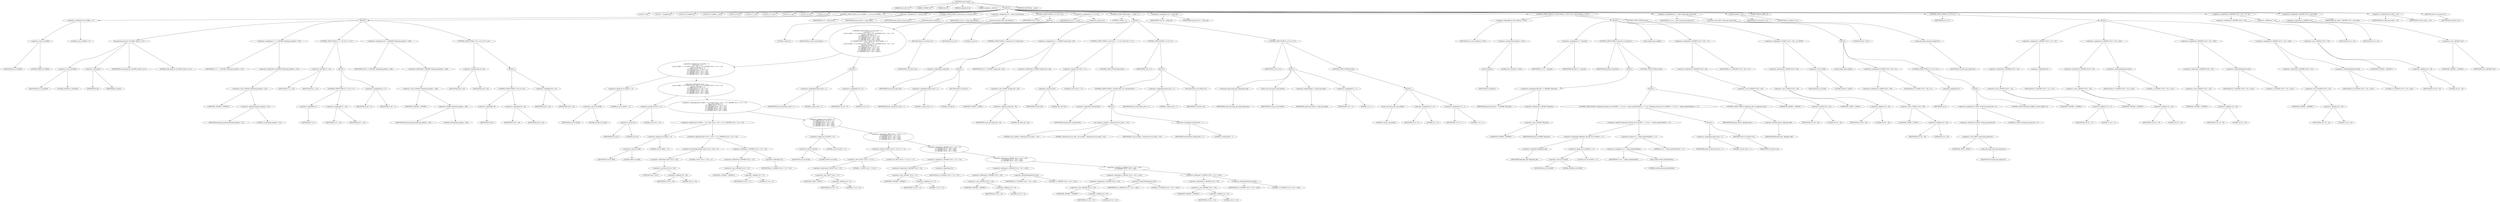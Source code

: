 digraph cache_insert {  
"1000111" [label = "(METHOD,cache_insert)" ]
"1000112" [label = "(PARAM,const char *a1)" ]
"1000113" [label = "(PARAM,_DWORD *a2)" ]
"1000114" [label = "(PARAM,int a3)" ]
"1000115" [label = "(PARAM,unsigned int a4)" ]
"1000116" [label = "(PARAM,unsigned __int16 a5)" ]
"1000117" [label = "(BLOCK,,)" ]
"1000118" [label = "(LOCAL,v5: int)" ]
"1000119" [label = "(LOCAL,v7: unsigned int)" ]
"1000120" [label = "(LOCAL,v8: unsigned int)" ]
"1000121" [label = "(LOCAL,v9: unsigned __int16)" ]
"1000122" [label = "(LOCAL,v10: int)" ]
"1000123" [label = "(LOCAL,v11: int)" ]
"1000124" [label = "(LOCAL,v12: char *)" ]
"1000125" [label = "(LOCAL,v13: char)" ]
"1000126" [label = "(LOCAL,v14: int)" ]
"1000127" [label = "(LOCAL,v15: int)" ]
"1000128" [label = "(CONTROL_STRUCTURE,if ( (a5 & 0x980) != 0 ),if ( (a5 & 0x980) != 0 ))" ]
"1000129" [label = "(<operator>.notEquals,(a5 & 0x980) != 0)" ]
"1000130" [label = "(<operator>.and,a5 & 0x980)" ]
"1000131" [label = "(IDENTIFIER,a5,a5 & 0x980)" ]
"1000132" [label = "(LITERAL,0x980,a5 & 0x980)" ]
"1000133" [label = "(LITERAL,0,(a5 & 0x980) != 0)" ]
"1000134" [label = "(BLOCK,,)" ]
"1000135" [label = "(log_query,log_query(a5 | 0x10000, (int)a1, a2, 0))" ]
"1000136" [label = "(<operator>.or,a5 | 0x10000)" ]
"1000137" [label = "(IDENTIFIER,a5,a5 | 0x10000)" ]
"1000138" [label = "(LITERAL,0x10000,a5 | 0x10000)" ]
"1000139" [label = "(<operator>.cast,(int)a1)" ]
"1000140" [label = "(UNKNOWN,int,int)" ]
"1000141" [label = "(IDENTIFIER,a1,(int)a1)" ]
"1000142" [label = "(IDENTIFIER,a2,log_query(a5 | 0x10000, (int)a1, a2, 0))" ]
"1000143" [label = "(LITERAL,0,log_query(a5 | 0x10000, (int)a1, a2, 0))" ]
"1000144" [label = "(<operator>.assignment,v7 = *(_DWORD *)(dnsmasq_daemon + 252))" ]
"1000145" [label = "(IDENTIFIER,v7,v7 = *(_DWORD *)(dnsmasq_daemon + 252))" ]
"1000146" [label = "(<operator>.indirection,*(_DWORD *)(dnsmasq_daemon + 252))" ]
"1000147" [label = "(<operator>.cast,(_DWORD *)(dnsmasq_daemon + 252))" ]
"1000148" [label = "(UNKNOWN,_DWORD *,_DWORD *)" ]
"1000149" [label = "(<operator>.addition,dnsmasq_daemon + 252)" ]
"1000150" [label = "(IDENTIFIER,dnsmasq_daemon,dnsmasq_daemon + 252)" ]
"1000151" [label = "(LITERAL,252,dnsmasq_daemon + 252)" ]
"1000152" [label = "(CONTROL_STRUCTURE,if ( v7 < a4 ),if ( v7 < a4 ))" ]
"1000153" [label = "(<operator>.lessThan,v7 < a4)" ]
"1000154" [label = "(IDENTIFIER,v7,v7 < a4)" ]
"1000155" [label = "(IDENTIFIER,a4,v7 < a4)" ]
"1000156" [label = "(BLOCK,,)" ]
"1000157" [label = "(CONTROL_STRUCTURE,if ( !v7 ),if ( !v7 ))" ]
"1000158" [label = "(<operator>.logicalNot,!v7)" ]
"1000159" [label = "(IDENTIFIER,v7,!v7)" ]
"1000160" [label = "(<operator>.assignment,v7 = a4)" ]
"1000161" [label = "(IDENTIFIER,v7,v7 = a4)" ]
"1000162" [label = "(IDENTIFIER,a4,v7 = a4)" ]
"1000163" [label = "(<operator>.assignment,a4 = v7)" ]
"1000164" [label = "(IDENTIFIER,a4,a4 = v7)" ]
"1000165" [label = "(IDENTIFIER,v7,a4 = v7)" ]
"1000166" [label = "(<operator>.assignment,v8 = *(_DWORD *)(dnsmasq_daemon + 248))" ]
"1000167" [label = "(IDENTIFIER,v8,v8 = *(_DWORD *)(dnsmasq_daemon + 248))" ]
"1000168" [label = "(<operator>.indirection,*(_DWORD *)(dnsmasq_daemon + 248))" ]
"1000169" [label = "(<operator>.cast,(_DWORD *)(dnsmasq_daemon + 248))" ]
"1000170" [label = "(UNKNOWN,_DWORD *,_DWORD *)" ]
"1000171" [label = "(<operator>.addition,dnsmasq_daemon + 248)" ]
"1000172" [label = "(IDENTIFIER,dnsmasq_daemon,dnsmasq_daemon + 248)" ]
"1000173" [label = "(LITERAL,248,dnsmasq_daemon + 248)" ]
"1000174" [label = "(CONTROL_STRUCTURE,if ( v8 > a4 ),if ( v8 > a4 ))" ]
"1000175" [label = "(<operator>.greaterThan,v8 > a4)" ]
"1000176" [label = "(IDENTIFIER,v8,v8 > a4)" ]
"1000177" [label = "(IDENTIFIER,a4,v8 > a4)" ]
"1000178" [label = "(BLOCK,,)" ]
"1000179" [label = "(CONTROL_STRUCTURE,if ( !v8 ),if ( !v8 ))" ]
"1000180" [label = "(<operator>.logicalNot,!v8)" ]
"1000181" [label = "(IDENTIFIER,v8,!v8)" ]
"1000182" [label = "(<operator>.assignment,v8 = a4)" ]
"1000183" [label = "(IDENTIFIER,v8,v8 = a4)" ]
"1000184" [label = "(IDENTIFIER,a4,v8 = a4)" ]
"1000185" [label = "(<operator>.assignment,a4 = v8)" ]
"1000186" [label = "(IDENTIFIER,a4,a4 = v8)" ]
"1000187" [label = "(IDENTIFIER,v8,a4 = v8)" ]
"1000188" [label = "(<operator>.assignment,v5 = insert_error)" ]
"1000189" [label = "(IDENTIFIER,v5,v5 = insert_error)" ]
"1000190" [label = "(IDENTIFIER,insert_error,v5 = insert_error)" ]
"1000191" [label = "(CONTROL_STRUCTURE,if ( insert_error ),if ( insert_error ))" ]
"1000192" [label = "(IDENTIFIER,insert_error,if ( insert_error ))" ]
"1000193" [label = "(RETURN,return 0;,return 0;)" ]
"1000194" [label = "(LITERAL,0,return 0;)" ]
"1000195" [label = "(<operator>.assignment,v14 = cache_scan_free(a5))" ]
"1000196" [label = "(IDENTIFIER,v14,v14 = cache_scan_free(a5))" ]
"1000197" [label = "(cache_scan_free,cache_scan_free(a5))" ]
"1000198" [label = "(IDENTIFIER,a5,cache_scan_free(a5))" ]
"1000199" [label = "(CONTROL_STRUCTURE,if ( v14 ),if ( v14 ))" ]
"1000200" [label = "(IDENTIFIER,v14,if ( v14 ))" ]
"1000201" [label = "(BLOCK,,)" ]
"1000202" [label = "(CONTROL_STRUCTURE,if ( (a5 & 0x180) == 0\n      || (a5 & 8) == 0\n      || ((a5 & 0x80) == 0 || *(char *)(v14 + 36) >= 0 || *(_DWORD *)(v14 + 12) != *a2)\n      && ((a5 & 0x100) == 0\n       || (*(_BYTE *)(v14 + 37) & 1) == 0\n       || *(_DWORD *)(v14 + 12) != *a2\n       || *(_DWORD *)(v14 + 16) != a2[1]\n       || *(_DWORD *)(v14 + 20) != a2[2]\n       || *(_DWORD *)(v14 + 24) != a2[3]) ),if ( (a5 & 0x180) == 0\n      || (a5 & 8) == 0\n      || ((a5 & 0x80) == 0 || *(char *)(v14 + 36) >= 0 || *(_DWORD *)(v14 + 12) != *a2)\n      && ((a5 & 0x100) == 0\n       || (*(_BYTE *)(v14 + 37) & 1) == 0\n       || *(_DWORD *)(v14 + 12) != *a2\n       || *(_DWORD *)(v14 + 16) != a2[1]\n       || *(_DWORD *)(v14 + 20) != a2[2]\n       || *(_DWORD *)(v14 + 24) != a2[3]) ))" ]
"1000203" [label = "(<operator>.logicalOr,(a5 & 0x180) == 0\n      || (a5 & 8) == 0\n      || ((a5 & 0x80) == 0 || *(char *)(v14 + 36) >= 0 || *(_DWORD *)(v14 + 12) != *a2)\n      && ((a5 & 0x100) == 0\n       || (*(_BYTE *)(v14 + 37) & 1) == 0\n       || *(_DWORD *)(v14 + 12) != *a2\n       || *(_DWORD *)(v14 + 16) != a2[1]\n       || *(_DWORD *)(v14 + 20) != a2[2]\n       || *(_DWORD *)(v14 + 24) != a2[3]))" ]
"1000204" [label = "(<operator>.equals,(a5 & 0x180) == 0)" ]
"1000205" [label = "(<operator>.and,a5 & 0x180)" ]
"1000206" [label = "(IDENTIFIER,a5,a5 & 0x180)" ]
"1000207" [label = "(LITERAL,0x180,a5 & 0x180)" ]
"1000208" [label = "(LITERAL,0,(a5 & 0x180) == 0)" ]
"1000209" [label = "(<operator>.logicalOr,(a5 & 8) == 0\n      || ((a5 & 0x80) == 0 || *(char *)(v14 + 36) >= 0 || *(_DWORD *)(v14 + 12) != *a2)\n      && ((a5 & 0x100) == 0\n       || (*(_BYTE *)(v14 + 37) & 1) == 0\n       || *(_DWORD *)(v14 + 12) != *a2\n       || *(_DWORD *)(v14 + 16) != a2[1]\n       || *(_DWORD *)(v14 + 20) != a2[2]\n       || *(_DWORD *)(v14 + 24) != a2[3]))" ]
"1000210" [label = "(<operator>.equals,(a5 & 8) == 0)" ]
"1000211" [label = "(<operator>.and,a5 & 8)" ]
"1000212" [label = "(IDENTIFIER,a5,a5 & 8)" ]
"1000213" [label = "(LITERAL,8,a5 & 8)" ]
"1000214" [label = "(LITERAL,0,(a5 & 8) == 0)" ]
"1000215" [label = "(<operator>.logicalAnd,((a5 & 0x80) == 0 || *(char *)(v14 + 36) >= 0 || *(_DWORD *)(v14 + 12) != *a2)\n      && ((a5 & 0x100) == 0\n       || (*(_BYTE *)(v14 + 37) & 1) == 0\n       || *(_DWORD *)(v14 + 12) != *a2\n       || *(_DWORD *)(v14 + 16) != a2[1]\n       || *(_DWORD *)(v14 + 20) != a2[2]\n       || *(_DWORD *)(v14 + 24) != a2[3]))" ]
"1000216" [label = "(<operator>.logicalOr,(a5 & 0x80) == 0 || *(char *)(v14 + 36) >= 0 || *(_DWORD *)(v14 + 12) != *a2)" ]
"1000217" [label = "(<operator>.equals,(a5 & 0x80) == 0)" ]
"1000218" [label = "(<operator>.and,a5 & 0x80)" ]
"1000219" [label = "(IDENTIFIER,a5,a5 & 0x80)" ]
"1000220" [label = "(LITERAL,0x80,a5 & 0x80)" ]
"1000221" [label = "(LITERAL,0,(a5 & 0x80) == 0)" ]
"1000222" [label = "(<operator>.logicalOr,*(char *)(v14 + 36) >= 0 || *(_DWORD *)(v14 + 12) != *a2)" ]
"1000223" [label = "(<operator>.greaterEqualsThan,*(char *)(v14 + 36) >= 0)" ]
"1000224" [label = "(<operator>.indirection,*(char *)(v14 + 36))" ]
"1000225" [label = "(<operator>.cast,(char *)(v14 + 36))" ]
"1000226" [label = "(UNKNOWN,char *,char *)" ]
"1000227" [label = "(<operator>.addition,v14 + 36)" ]
"1000228" [label = "(IDENTIFIER,v14,v14 + 36)" ]
"1000229" [label = "(LITERAL,36,v14 + 36)" ]
"1000230" [label = "(LITERAL,0,*(char *)(v14 + 36) >= 0)" ]
"1000231" [label = "(<operator>.notEquals,*(_DWORD *)(v14 + 12) != *a2)" ]
"1000232" [label = "(<operator>.indirection,*(_DWORD *)(v14 + 12))" ]
"1000233" [label = "(<operator>.cast,(_DWORD *)(v14 + 12))" ]
"1000234" [label = "(UNKNOWN,_DWORD *,_DWORD *)" ]
"1000235" [label = "(<operator>.addition,v14 + 12)" ]
"1000236" [label = "(IDENTIFIER,v14,v14 + 12)" ]
"1000237" [label = "(LITERAL,12,v14 + 12)" ]
"1000238" [label = "(<operator>.indirection,*a2)" ]
"1000239" [label = "(IDENTIFIER,a2,*(_DWORD *)(v14 + 12) != *a2)" ]
"1000240" [label = "(<operator>.logicalOr,(a5 & 0x100) == 0\n       || (*(_BYTE *)(v14 + 37) & 1) == 0\n       || *(_DWORD *)(v14 + 12) != *a2\n       || *(_DWORD *)(v14 + 16) != a2[1]\n       || *(_DWORD *)(v14 + 20) != a2[2]\n       || *(_DWORD *)(v14 + 24) != a2[3])" ]
"1000241" [label = "(<operator>.equals,(a5 & 0x100) == 0)" ]
"1000242" [label = "(<operator>.and,a5 & 0x100)" ]
"1000243" [label = "(IDENTIFIER,a5,a5 & 0x100)" ]
"1000244" [label = "(LITERAL,0x100,a5 & 0x100)" ]
"1000245" [label = "(LITERAL,0,(a5 & 0x100) == 0)" ]
"1000246" [label = "(<operator>.logicalOr,(*(_BYTE *)(v14 + 37) & 1) == 0\n       || *(_DWORD *)(v14 + 12) != *a2\n       || *(_DWORD *)(v14 + 16) != a2[1]\n       || *(_DWORD *)(v14 + 20) != a2[2]\n       || *(_DWORD *)(v14 + 24) != a2[3])" ]
"1000247" [label = "(<operator>.equals,(*(_BYTE *)(v14 + 37) & 1) == 0)" ]
"1000248" [label = "(<operator>.and,*(_BYTE *)(v14 + 37) & 1)" ]
"1000249" [label = "(<operator>.indirection,*(_BYTE *)(v14 + 37))" ]
"1000250" [label = "(<operator>.cast,(_BYTE *)(v14 + 37))" ]
"1000251" [label = "(UNKNOWN,_BYTE *,_BYTE *)" ]
"1000252" [label = "(<operator>.addition,v14 + 37)" ]
"1000253" [label = "(IDENTIFIER,v14,v14 + 37)" ]
"1000254" [label = "(LITERAL,37,v14 + 37)" ]
"1000255" [label = "(LITERAL,1,*(_BYTE *)(v14 + 37) & 1)" ]
"1000256" [label = "(LITERAL,0,(*(_BYTE *)(v14 + 37) & 1) == 0)" ]
"1000257" [label = "(<operator>.logicalOr,*(_DWORD *)(v14 + 12) != *a2\n       || *(_DWORD *)(v14 + 16) != a2[1]\n       || *(_DWORD *)(v14 + 20) != a2[2]\n       || *(_DWORD *)(v14 + 24) != a2[3])" ]
"1000258" [label = "(<operator>.notEquals,*(_DWORD *)(v14 + 12) != *a2)" ]
"1000259" [label = "(<operator>.indirection,*(_DWORD *)(v14 + 12))" ]
"1000260" [label = "(<operator>.cast,(_DWORD *)(v14 + 12))" ]
"1000261" [label = "(UNKNOWN,_DWORD *,_DWORD *)" ]
"1000262" [label = "(<operator>.addition,v14 + 12)" ]
"1000263" [label = "(IDENTIFIER,v14,v14 + 12)" ]
"1000264" [label = "(LITERAL,12,v14 + 12)" ]
"1000265" [label = "(<operator>.indirection,*a2)" ]
"1000266" [label = "(IDENTIFIER,a2,*(_DWORD *)(v14 + 12) != *a2)" ]
"1000267" [label = "(<operator>.logicalOr,*(_DWORD *)(v14 + 16) != a2[1]\n       || *(_DWORD *)(v14 + 20) != a2[2]\n       || *(_DWORD *)(v14 + 24) != a2[3])" ]
"1000268" [label = "(<operator>.notEquals,*(_DWORD *)(v14 + 16) != a2[1])" ]
"1000269" [label = "(<operator>.indirection,*(_DWORD *)(v14 + 16))" ]
"1000270" [label = "(<operator>.cast,(_DWORD *)(v14 + 16))" ]
"1000271" [label = "(UNKNOWN,_DWORD *,_DWORD *)" ]
"1000272" [label = "(<operator>.addition,v14 + 16)" ]
"1000273" [label = "(IDENTIFIER,v14,v14 + 16)" ]
"1000274" [label = "(LITERAL,16,v14 + 16)" ]
"1000275" [label = "(<operator>.indirectIndexAccess,a2[1])" ]
"1000276" [label = "(IDENTIFIER,a2,*(_DWORD *)(v14 + 16) != a2[1])" ]
"1000277" [label = "(LITERAL,1,*(_DWORD *)(v14 + 16) != a2[1])" ]
"1000278" [label = "(<operator>.logicalOr,*(_DWORD *)(v14 + 20) != a2[2]\n       || *(_DWORD *)(v14 + 24) != a2[3])" ]
"1000279" [label = "(<operator>.notEquals,*(_DWORD *)(v14 + 20) != a2[2])" ]
"1000280" [label = "(<operator>.indirection,*(_DWORD *)(v14 + 20))" ]
"1000281" [label = "(<operator>.cast,(_DWORD *)(v14 + 20))" ]
"1000282" [label = "(UNKNOWN,_DWORD *,_DWORD *)" ]
"1000283" [label = "(<operator>.addition,v14 + 20)" ]
"1000284" [label = "(IDENTIFIER,v14,v14 + 20)" ]
"1000285" [label = "(LITERAL,20,v14 + 20)" ]
"1000286" [label = "(<operator>.indirectIndexAccess,a2[2])" ]
"1000287" [label = "(IDENTIFIER,a2,*(_DWORD *)(v14 + 20) != a2[2])" ]
"1000288" [label = "(LITERAL,2,*(_DWORD *)(v14 + 20) != a2[2])" ]
"1000289" [label = "(<operator>.notEquals,*(_DWORD *)(v14 + 24) != a2[3])" ]
"1000290" [label = "(<operator>.indirection,*(_DWORD *)(v14 + 24))" ]
"1000291" [label = "(<operator>.cast,(_DWORD *)(v14 + 24))" ]
"1000292" [label = "(UNKNOWN,_DWORD *,_DWORD *)" ]
"1000293" [label = "(<operator>.addition,v14 + 24)" ]
"1000294" [label = "(IDENTIFIER,v14,v14 + 24)" ]
"1000295" [label = "(LITERAL,24,v14 + 24)" ]
"1000296" [label = "(<operator>.indirectIndexAccess,a2[3])" ]
"1000297" [label = "(IDENTIFIER,a2,*(_DWORD *)(v14 + 24) != a2[3])" ]
"1000298" [label = "(LITERAL,3,*(_DWORD *)(v14 + 24) != a2[3])" ]
"1000299" [label = "(BLOCK,,)" ]
"1000300" [label = "(<operator>.assignment,insert_error = 1)" ]
"1000301" [label = "(IDENTIFIER,insert_error,insert_error = 1)" ]
"1000302" [label = "(LITERAL,1,insert_error = 1)" ]
"1000303" [label = "(<operator>.assignment,v14 = 0)" ]
"1000304" [label = "(IDENTIFIER,v14,v14 = 0)" ]
"1000305" [label = "(LITERAL,0,v14 = 0)" ]
"1000306" [label = "(RETURN,return v14;,return v14;)" ]
"1000307" [label = "(IDENTIFIER,v14,return v14;)" ]
"1000308" [label = "(<operator>.assignment,v15 = a5 & 4)" ]
"1000309" [label = "(IDENTIFIER,v15,v15 = a5 & 4)" ]
"1000310" [label = "(<operator>.and,a5 & 4)" ]
"1000311" [label = "(IDENTIFIER,a5,a5 & 4)" ]
"1000312" [label = "(LITERAL,4,a5 & 4)" ]
"1000313" [label = "(CONTROL_STRUCTURE,while ( 1 ),while ( 1 ))" ]
"1000314" [label = "(LITERAL,1,while ( 1 ))" ]
"1000315" [label = "(BLOCK,,)" ]
"1000316" [label = "(CONTROL_STRUCTURE,if ( !cache_tail ),if ( !cache_tail ))" ]
"1000317" [label = "(<operator>.logicalNot,!cache_tail)" ]
"1000318" [label = "(IDENTIFIER,cache_tail,!cache_tail)" ]
"1000319" [label = "(BLOCK,,)" ]
"1000320" [label = "(<operator>.assignment,insert_error = 1)" ]
"1000321" [label = "(IDENTIFIER,insert_error,insert_error = 1)" ]
"1000322" [label = "(LITERAL,1,insert_error = 1)" ]
"1000323" [label = "(RETURN,return 0;,return 0;)" ]
"1000324" [label = "(LITERAL,0,return 0;)" ]
"1000325" [label = "(<operator>.assignment,v9 = *(_WORD *)(cache_tail + 36))" ]
"1000326" [label = "(IDENTIFIER,v9,v9 = *(_WORD *)(cache_tail + 36))" ]
"1000327" [label = "(<operator>.indirection,*(_WORD *)(cache_tail + 36))" ]
"1000328" [label = "(<operator>.cast,(_WORD *)(cache_tail + 36))" ]
"1000329" [label = "(UNKNOWN,_WORD *,_WORD *)" ]
"1000330" [label = "(<operator>.addition,cache_tail + 36)" ]
"1000331" [label = "(IDENTIFIER,cache_tail,cache_tail + 36)" ]
"1000332" [label = "(LITERAL,36,cache_tail + 36)" ]
"1000333" [label = "(CONTROL_STRUCTURE,if ( (v9 & 0xC) == 0 ),if ( (v9 & 0xC) == 0 ))" ]
"1000334" [label = "(<operator>.equals,(v9 & 0xC) == 0)" ]
"1000335" [label = "(<operator>.and,v9 & 0xC)" ]
"1000336" [label = "(IDENTIFIER,v9,v9 & 0xC)" ]
"1000337" [label = "(LITERAL,0xC,v9 & 0xC)" ]
"1000338" [label = "(LITERAL,0,(v9 & 0xC) == 0)" ]
"1000339" [label = "(CONTROL_STRUCTURE,break;,break;)" ]
"1000340" [label = "(CONTROL_STRUCTURE,if ( v5 ),if ( v5 ))" ]
"1000341" [label = "(IDENTIFIER,v5,if ( v5 ))" ]
"1000342" [label = "(BLOCK,,)" ]
"1000343" [label = "(CONTROL_STRUCTURE,if ( !warned_8301 ),if ( !warned_8301 ))" ]
"1000344" [label = "(<operator>.logicalNot,!warned_8301)" ]
"1000345" [label = "(IDENTIFIER,warned_8301,!warned_8301)" ]
"1000346" [label = "(BLOCK,,)" ]
"1000347" [label = "(my_syslog,my_syslog(3, \"Internal error in cache.\", v13))" ]
"1000348" [label = "(LITERAL,3,my_syslog(3, \"Internal error in cache.\", v13))" ]
"1000349" [label = "(LITERAL,\"Internal error in cache.\",my_syslog(3, \"Internal error in cache.\", v13))" ]
"1000350" [label = "(IDENTIFIER,v13,my_syslog(3, \"Internal error in cache.\", v13))" ]
"1000351" [label = "(<operator>.assignment,warned_8301 = 1)" ]
"1000352" [label = "(IDENTIFIER,warned_8301,warned_8301 = 1)" ]
"1000353" [label = "(LITERAL,1,warned_8301 = 1)" ]
"1000354" [label = "(<operator>.assignment,insert_error = 1)" ]
"1000355" [label = "(IDENTIFIER,insert_error,insert_error = 1)" ]
"1000356" [label = "(LITERAL,1,insert_error = 1)" ]
"1000357" [label = "(RETURN,return v14;,return v14;)" ]
"1000358" [label = "(IDENTIFIER,v14,return v14;)" ]
"1000359" [label = "(CONTROL_STRUCTURE,if ( v15 ),if ( v15 ))" ]
"1000360" [label = "(IDENTIFIER,v15,if ( v15 ))" ]
"1000361" [label = "(BLOCK,,)" ]
"1000362" [label = "(cache_get_name,cache_get_name(cache_tail))" ]
"1000363" [label = "(IDENTIFIER,cache_tail,cache_get_name(cache_tail))" ]
"1000364" [label = "(cache_scan_free,cache_scan_free(v9))" ]
"1000365" [label = "(IDENTIFIER,v9,cache_scan_free(v9))" ]
"1000366" [label = "(<operator>.preIncrement,++cache_live_freed)" ]
"1000367" [label = "(IDENTIFIER,cache_live_freed,++cache_live_freed)" ]
"1000368" [label = "(<operator>.assignment,v5 = 1)" ]
"1000369" [label = "(IDENTIFIER,v5,v5 = 1)" ]
"1000370" [label = "(LITERAL,1,v5 = 1)" ]
"1000371" [label = "(CONTROL_STRUCTURE,else,else)" ]
"1000372" [label = "(BLOCK,,)" ]
"1000373" [label = "(cache_scan_free,cache_scan_free(0))" ]
"1000374" [label = "(LITERAL,0,cache_scan_free(0))" ]
"1000375" [label = "(<operator>.assignment,v5 = 0)" ]
"1000376" [label = "(IDENTIFIER,v5,v5 = 0)" ]
"1000377" [label = "(LITERAL,0,v5 = 0)" ]
"1000378" [label = "(<operator>.assignment,v15 = 1)" ]
"1000379" [label = "(IDENTIFIER,v15,v15 = 1)" ]
"1000380" [label = "(LITERAL,1,v15 = 1)" ]
"1000381" [label = "(<operator>.assignment,v10 = cache_tail)" ]
"1000382" [label = "(IDENTIFIER,v10,v10 = cache_tail)" ]
"1000383" [label = "(IDENTIFIER,cache_tail,v10 = cache_tail)" ]
"1000384" [label = "(CONTROL_STRUCTURE,if ( a1 && strlen(a1) > 0x31 ),if ( a1 && strlen(a1) > 0x31 ))" ]
"1000385" [label = "(<operator>.logicalAnd,a1 && strlen(a1) > 0x31)" ]
"1000386" [label = "(IDENTIFIER,a1,a1 && strlen(a1) > 0x31)" ]
"1000387" [label = "(<operator>.greaterThan,strlen(a1) > 0x31)" ]
"1000388" [label = "(strlen,strlen(a1))" ]
"1000389" [label = "(IDENTIFIER,a1,strlen(a1))" ]
"1000390" [label = "(LITERAL,0x31,strlen(a1) > 0x31)" ]
"1000391" [label = "(BLOCK,,)" ]
"1000392" [label = "(<operator>.assignment,v11 = big_free)" ]
"1000393" [label = "(IDENTIFIER,v11,v11 = big_free)" ]
"1000394" [label = "(IDENTIFIER,big_free,v11 = big_free)" ]
"1000395" [label = "(CONTROL_STRUCTURE,if ( big_free ),if ( big_free ))" ]
"1000396" [label = "(IDENTIFIER,big_free,if ( big_free ))" ]
"1000397" [label = "(BLOCK,,)" ]
"1000398" [label = "(<operator>.assignment,big_free = *(_DWORD *)big_free)" ]
"1000399" [label = "(IDENTIFIER,big_free,big_free = *(_DWORD *)big_free)" ]
"1000400" [label = "(<operator>.indirection,*(_DWORD *)big_free)" ]
"1000401" [label = "(<operator>.cast,(_DWORD *)big_free)" ]
"1000402" [label = "(UNKNOWN,_DWORD *,_DWORD *)" ]
"1000403" [label = "(IDENTIFIER,big_free,(_DWORD *)big_free)" ]
"1000404" [label = "(CONTROL_STRUCTURE,else,else)" ]
"1000405" [label = "(BLOCK,,)" ]
"1000406" [label = "(CONTROL_STRUCTURE,if ( !bignames_left && (a5 & 0x5000) == 0 || (v11 = whine_malloc(0x404u)) == 0 ),if ( !bignames_left && (a5 & 0x5000) == 0 || (v11 = whine_malloc(0x404u)) == 0 ))" ]
"1000407" [label = "(<operator>.logicalOr,!bignames_left && (a5 & 0x5000) == 0 || (v11 = whine_malloc(0x404u)) == 0)" ]
"1000408" [label = "(<operator>.logicalAnd,!bignames_left && (a5 & 0x5000) == 0)" ]
"1000409" [label = "(<operator>.logicalNot,!bignames_left)" ]
"1000410" [label = "(IDENTIFIER,bignames_left,!bignames_left)" ]
"1000411" [label = "(<operator>.equals,(a5 & 0x5000) == 0)" ]
"1000412" [label = "(<operator>.and,a5 & 0x5000)" ]
"1000413" [label = "(IDENTIFIER,a5,a5 & 0x5000)" ]
"1000414" [label = "(LITERAL,0x5000,a5 & 0x5000)" ]
"1000415" [label = "(LITERAL,0,(a5 & 0x5000) == 0)" ]
"1000416" [label = "(<operator>.equals,(v11 = whine_malloc(0x404u)) == 0)" ]
"1000417" [label = "(<operator>.assignment,v11 = whine_malloc(0x404u))" ]
"1000418" [label = "(IDENTIFIER,v11,v11 = whine_malloc(0x404u))" ]
"1000419" [label = "(whine_malloc,whine_malloc(0x404u))" ]
"1000420" [label = "(LITERAL,0x404u,whine_malloc(0x404u))" ]
"1000421" [label = "(LITERAL,0,(v11 = whine_malloc(0x404u)) == 0)" ]
"1000422" [label = "(BLOCK,,)" ]
"1000423" [label = "(<operator>.assignment,insert_error = 1)" ]
"1000424" [label = "(IDENTIFIER,insert_error,insert_error = 1)" ]
"1000425" [label = "(LITERAL,1,insert_error = 1)" ]
"1000426" [label = "(RETURN,return v14;,return v14;)" ]
"1000427" [label = "(IDENTIFIER,v14,return v14;)" ]
"1000428" [label = "(CONTROL_STRUCTURE,if ( bignames_left ),if ( bignames_left ))" ]
"1000429" [label = "(IDENTIFIER,bignames_left,if ( bignames_left ))" ]
"1000430" [label = "(<operator>.preDecrement,--bignames_left)" ]
"1000431" [label = "(IDENTIFIER,bignames_left,--bignames_left)" ]
"1000432" [label = "(cache_unlink,cache_unlink())" ]
"1000433" [label = "(<operator>.assignment,*(_DWORD *)(v10 + 40) = v11)" ]
"1000434" [label = "(<operator>.indirection,*(_DWORD *)(v10 + 40))" ]
"1000435" [label = "(<operator>.cast,(_DWORD *)(v10 + 40))" ]
"1000436" [label = "(UNKNOWN,_DWORD *,_DWORD *)" ]
"1000437" [label = "(<operator>.addition,v10 + 40)" ]
"1000438" [label = "(IDENTIFIER,v10,v10 + 40)" ]
"1000439" [label = "(LITERAL,40,v10 + 40)" ]
"1000440" [label = "(IDENTIFIER,v11,*(_DWORD *)(v10 + 40) = v11)" ]
"1000441" [label = "(<operator>.assignment,*(_WORD *)(v10 + 36) = a5 | 0x200)" ]
"1000442" [label = "(<operator>.indirection,*(_WORD *)(v10 + 36))" ]
"1000443" [label = "(<operator>.cast,(_WORD *)(v10 + 36))" ]
"1000444" [label = "(UNKNOWN,_WORD *,_WORD *)" ]
"1000445" [label = "(<operator>.addition,v10 + 36)" ]
"1000446" [label = "(IDENTIFIER,v10,v10 + 36)" ]
"1000447" [label = "(LITERAL,36,v10 + 36)" ]
"1000448" [label = "(<operator>.or,a5 | 0x200)" ]
"1000449" [label = "(IDENTIFIER,a5,a5 | 0x200)" ]
"1000450" [label = "(LITERAL,0x200,a5 | 0x200)" ]
"1000451" [label = "(CONTROL_STRUCTURE,else,else)" ]
"1000452" [label = "(BLOCK,,)" ]
"1000453" [label = "(cache_unlink,cache_unlink())" ]
"1000454" [label = "(<operator>.assignment,*(_WORD *)(v10 + 36) = a5)" ]
"1000455" [label = "(<operator>.indirection,*(_WORD *)(v10 + 36))" ]
"1000456" [label = "(<operator>.cast,(_WORD *)(v10 + 36))" ]
"1000457" [label = "(UNKNOWN,_WORD *,_WORD *)" ]
"1000458" [label = "(<operator>.addition,v10 + 36)" ]
"1000459" [label = "(IDENTIFIER,v10,v10 + 36)" ]
"1000460" [label = "(LITERAL,36,v10 + 36)" ]
"1000461" [label = "(IDENTIFIER,a5,*(_WORD *)(v10 + 36) = a5)" ]
"1000462" [label = "(CONTROL_STRUCTURE,if ( !a1 ),if ( !a1 ))" ]
"1000463" [label = "(<operator>.logicalNot,!a1)" ]
"1000464" [label = "(IDENTIFIER,a1,!a1)" ]
"1000465" [label = "(BLOCK,,)" ]
"1000466" [label = "(<operator>.assignment,*(_BYTE *)cache_get_name(v10) = 0)" ]
"1000467" [label = "(<operator>.indirection,*(_BYTE *)cache_get_name(v10))" ]
"1000468" [label = "(<operator>.cast,(_BYTE *)cache_get_name(v10))" ]
"1000469" [label = "(UNKNOWN,_BYTE *,_BYTE *)" ]
"1000470" [label = "(cache_get_name,cache_get_name(v10))" ]
"1000471" [label = "(IDENTIFIER,v10,cache_get_name(v10))" ]
"1000472" [label = "(LITERAL,0,*(_BYTE *)cache_get_name(v10) = 0)" ]
"1000473" [label = "(CONTROL_STRUCTURE,goto LABEL_42;,goto LABEL_42;)" ]
"1000474" [label = "(<operator>.assignment,v12 = (char *)cache_get_name(v10))" ]
"1000475" [label = "(IDENTIFIER,v12,v12 = (char *)cache_get_name(v10))" ]
"1000476" [label = "(<operator>.cast,(char *)cache_get_name(v10))" ]
"1000477" [label = "(UNKNOWN,char *,char *)" ]
"1000478" [label = "(cache_get_name,cache_get_name(v10))" ]
"1000479" [label = "(IDENTIFIER,v10,cache_get_name(v10))" ]
"1000480" [label = "(strcpy,strcpy(v12, a1))" ]
"1000481" [label = "(IDENTIFIER,v12,strcpy(v12, a1))" ]
"1000482" [label = "(IDENTIFIER,a1,strcpy(v12, a1))" ]
"1000483" [label = "(JUMP_TARGET,LABEL_42)" ]
"1000484" [label = "(CONTROL_STRUCTURE,if ( a2 ),if ( a2 ))" ]
"1000485" [label = "(IDENTIFIER,a2,if ( a2 ))" ]
"1000486" [label = "(BLOCK,,)" ]
"1000487" [label = "(<operator>.assignment,*(_DWORD *)(v10 + 12) = *a2)" ]
"1000488" [label = "(<operator>.indirection,*(_DWORD *)(v10 + 12))" ]
"1000489" [label = "(<operator>.cast,(_DWORD *)(v10 + 12))" ]
"1000490" [label = "(UNKNOWN,_DWORD *,_DWORD *)" ]
"1000491" [label = "(<operator>.addition,v10 + 12)" ]
"1000492" [label = "(IDENTIFIER,v10,v10 + 12)" ]
"1000493" [label = "(LITERAL,12,v10 + 12)" ]
"1000494" [label = "(<operator>.indirection,*a2)" ]
"1000495" [label = "(IDENTIFIER,a2,*(_DWORD *)(v10 + 12) = *a2)" ]
"1000496" [label = "(<operator>.assignment,*(_DWORD *)(v10 + 16) = a2[1])" ]
"1000497" [label = "(<operator>.indirection,*(_DWORD *)(v10 + 16))" ]
"1000498" [label = "(<operator>.cast,(_DWORD *)(v10 + 16))" ]
"1000499" [label = "(UNKNOWN,_DWORD *,_DWORD *)" ]
"1000500" [label = "(<operator>.addition,v10 + 16)" ]
"1000501" [label = "(IDENTIFIER,v10,v10 + 16)" ]
"1000502" [label = "(LITERAL,16,v10 + 16)" ]
"1000503" [label = "(<operator>.indirectIndexAccess,a2[1])" ]
"1000504" [label = "(IDENTIFIER,a2,*(_DWORD *)(v10 + 16) = a2[1])" ]
"1000505" [label = "(LITERAL,1,*(_DWORD *)(v10 + 16) = a2[1])" ]
"1000506" [label = "(<operator>.assignment,*(_DWORD *)(v10 + 20) = a2[2])" ]
"1000507" [label = "(<operator>.indirection,*(_DWORD *)(v10 + 20))" ]
"1000508" [label = "(<operator>.cast,(_DWORD *)(v10 + 20))" ]
"1000509" [label = "(UNKNOWN,_DWORD *,_DWORD *)" ]
"1000510" [label = "(<operator>.addition,v10 + 20)" ]
"1000511" [label = "(IDENTIFIER,v10,v10 + 20)" ]
"1000512" [label = "(LITERAL,20,v10 + 20)" ]
"1000513" [label = "(<operator>.indirectIndexAccess,a2[2])" ]
"1000514" [label = "(IDENTIFIER,a2,*(_DWORD *)(v10 + 20) = a2[2])" ]
"1000515" [label = "(LITERAL,2,*(_DWORD *)(v10 + 20) = a2[2])" ]
"1000516" [label = "(<operator>.assignment,*(_DWORD *)(v10 + 24) = a2[3])" ]
"1000517" [label = "(<operator>.indirection,*(_DWORD *)(v10 + 24))" ]
"1000518" [label = "(<operator>.cast,(_DWORD *)(v10 + 24))" ]
"1000519" [label = "(UNKNOWN,_DWORD *,_DWORD *)" ]
"1000520" [label = "(<operator>.addition,v10 + 24)" ]
"1000521" [label = "(IDENTIFIER,v10,v10 + 24)" ]
"1000522" [label = "(LITERAL,24,v10 + 24)" ]
"1000523" [label = "(<operator>.indirectIndexAccess,a2[3])" ]
"1000524" [label = "(IDENTIFIER,a2,*(_DWORD *)(v10 + 24) = a2[3])" ]
"1000525" [label = "(LITERAL,3,*(_DWORD *)(v10 + 24) = a2[3])" ]
"1000526" [label = "(<operator>.assignment,*(_DWORD *)(v10 + 28) = a3 + a4)" ]
"1000527" [label = "(<operator>.indirection,*(_DWORD *)(v10 + 28))" ]
"1000528" [label = "(<operator>.cast,(_DWORD *)(v10 + 28))" ]
"1000529" [label = "(UNKNOWN,_DWORD *,_DWORD *)" ]
"1000530" [label = "(<operator>.addition,v10 + 28)" ]
"1000531" [label = "(IDENTIFIER,v10,v10 + 28)" ]
"1000532" [label = "(LITERAL,28,v10 + 28)" ]
"1000533" [label = "(<operator>.addition,a3 + a4)" ]
"1000534" [label = "(IDENTIFIER,a3,a3 + a4)" ]
"1000535" [label = "(IDENTIFIER,a4,a3 + a4)" ]
"1000536" [label = "(<operator>.assignment,*(_DWORD *)v10 = new_chain)" ]
"1000537" [label = "(<operator>.indirection,*(_DWORD *)v10)" ]
"1000538" [label = "(<operator>.cast,(_DWORD *)v10)" ]
"1000539" [label = "(UNKNOWN,_DWORD *,_DWORD *)" ]
"1000540" [label = "(IDENTIFIER,v10,(_DWORD *)v10)" ]
"1000541" [label = "(IDENTIFIER,new_chain,*(_DWORD *)v10 = new_chain)" ]
"1000542" [label = "(<operator>.assignment,new_chain = v10)" ]
"1000543" [label = "(IDENTIFIER,new_chain,new_chain = v10)" ]
"1000544" [label = "(IDENTIFIER,v10,new_chain = v10)" ]
"1000545" [label = "(RETURN,return v10;,return v10;)" ]
"1000546" [label = "(IDENTIFIER,v10,return v10;)" ]
"1000547" [label = "(METHOD_RETURN,int __cdecl)" ]
  "1000111" -> "1000112" 
  "1000111" -> "1000113" 
  "1000111" -> "1000114" 
  "1000111" -> "1000115" 
  "1000111" -> "1000116" 
  "1000111" -> "1000117" 
  "1000111" -> "1000547" 
  "1000117" -> "1000118" 
  "1000117" -> "1000119" 
  "1000117" -> "1000120" 
  "1000117" -> "1000121" 
  "1000117" -> "1000122" 
  "1000117" -> "1000123" 
  "1000117" -> "1000124" 
  "1000117" -> "1000125" 
  "1000117" -> "1000126" 
  "1000117" -> "1000127" 
  "1000117" -> "1000128" 
  "1000117" -> "1000188" 
  "1000117" -> "1000191" 
  "1000117" -> "1000195" 
  "1000117" -> "1000199" 
  "1000117" -> "1000308" 
  "1000117" -> "1000313" 
  "1000117" -> "1000381" 
  "1000117" -> "1000384" 
  "1000117" -> "1000474" 
  "1000117" -> "1000480" 
  "1000117" -> "1000483" 
  "1000117" -> "1000484" 
  "1000117" -> "1000526" 
  "1000117" -> "1000536" 
  "1000117" -> "1000542" 
  "1000117" -> "1000545" 
  "1000128" -> "1000129" 
  "1000128" -> "1000134" 
  "1000129" -> "1000130" 
  "1000129" -> "1000133" 
  "1000130" -> "1000131" 
  "1000130" -> "1000132" 
  "1000134" -> "1000135" 
  "1000134" -> "1000144" 
  "1000134" -> "1000152" 
  "1000134" -> "1000166" 
  "1000134" -> "1000174" 
  "1000135" -> "1000136" 
  "1000135" -> "1000139" 
  "1000135" -> "1000142" 
  "1000135" -> "1000143" 
  "1000136" -> "1000137" 
  "1000136" -> "1000138" 
  "1000139" -> "1000140" 
  "1000139" -> "1000141" 
  "1000144" -> "1000145" 
  "1000144" -> "1000146" 
  "1000146" -> "1000147" 
  "1000147" -> "1000148" 
  "1000147" -> "1000149" 
  "1000149" -> "1000150" 
  "1000149" -> "1000151" 
  "1000152" -> "1000153" 
  "1000152" -> "1000156" 
  "1000153" -> "1000154" 
  "1000153" -> "1000155" 
  "1000156" -> "1000157" 
  "1000156" -> "1000163" 
  "1000157" -> "1000158" 
  "1000157" -> "1000160" 
  "1000158" -> "1000159" 
  "1000160" -> "1000161" 
  "1000160" -> "1000162" 
  "1000163" -> "1000164" 
  "1000163" -> "1000165" 
  "1000166" -> "1000167" 
  "1000166" -> "1000168" 
  "1000168" -> "1000169" 
  "1000169" -> "1000170" 
  "1000169" -> "1000171" 
  "1000171" -> "1000172" 
  "1000171" -> "1000173" 
  "1000174" -> "1000175" 
  "1000174" -> "1000178" 
  "1000175" -> "1000176" 
  "1000175" -> "1000177" 
  "1000178" -> "1000179" 
  "1000178" -> "1000185" 
  "1000179" -> "1000180" 
  "1000179" -> "1000182" 
  "1000180" -> "1000181" 
  "1000182" -> "1000183" 
  "1000182" -> "1000184" 
  "1000185" -> "1000186" 
  "1000185" -> "1000187" 
  "1000188" -> "1000189" 
  "1000188" -> "1000190" 
  "1000191" -> "1000192" 
  "1000191" -> "1000193" 
  "1000193" -> "1000194" 
  "1000195" -> "1000196" 
  "1000195" -> "1000197" 
  "1000197" -> "1000198" 
  "1000199" -> "1000200" 
  "1000199" -> "1000201" 
  "1000201" -> "1000202" 
  "1000201" -> "1000306" 
  "1000202" -> "1000203" 
  "1000202" -> "1000299" 
  "1000203" -> "1000204" 
  "1000203" -> "1000209" 
  "1000204" -> "1000205" 
  "1000204" -> "1000208" 
  "1000205" -> "1000206" 
  "1000205" -> "1000207" 
  "1000209" -> "1000210" 
  "1000209" -> "1000215" 
  "1000210" -> "1000211" 
  "1000210" -> "1000214" 
  "1000211" -> "1000212" 
  "1000211" -> "1000213" 
  "1000215" -> "1000216" 
  "1000215" -> "1000240" 
  "1000216" -> "1000217" 
  "1000216" -> "1000222" 
  "1000217" -> "1000218" 
  "1000217" -> "1000221" 
  "1000218" -> "1000219" 
  "1000218" -> "1000220" 
  "1000222" -> "1000223" 
  "1000222" -> "1000231" 
  "1000223" -> "1000224" 
  "1000223" -> "1000230" 
  "1000224" -> "1000225" 
  "1000225" -> "1000226" 
  "1000225" -> "1000227" 
  "1000227" -> "1000228" 
  "1000227" -> "1000229" 
  "1000231" -> "1000232" 
  "1000231" -> "1000238" 
  "1000232" -> "1000233" 
  "1000233" -> "1000234" 
  "1000233" -> "1000235" 
  "1000235" -> "1000236" 
  "1000235" -> "1000237" 
  "1000238" -> "1000239" 
  "1000240" -> "1000241" 
  "1000240" -> "1000246" 
  "1000241" -> "1000242" 
  "1000241" -> "1000245" 
  "1000242" -> "1000243" 
  "1000242" -> "1000244" 
  "1000246" -> "1000247" 
  "1000246" -> "1000257" 
  "1000247" -> "1000248" 
  "1000247" -> "1000256" 
  "1000248" -> "1000249" 
  "1000248" -> "1000255" 
  "1000249" -> "1000250" 
  "1000250" -> "1000251" 
  "1000250" -> "1000252" 
  "1000252" -> "1000253" 
  "1000252" -> "1000254" 
  "1000257" -> "1000258" 
  "1000257" -> "1000267" 
  "1000258" -> "1000259" 
  "1000258" -> "1000265" 
  "1000259" -> "1000260" 
  "1000260" -> "1000261" 
  "1000260" -> "1000262" 
  "1000262" -> "1000263" 
  "1000262" -> "1000264" 
  "1000265" -> "1000266" 
  "1000267" -> "1000268" 
  "1000267" -> "1000278" 
  "1000268" -> "1000269" 
  "1000268" -> "1000275" 
  "1000269" -> "1000270" 
  "1000270" -> "1000271" 
  "1000270" -> "1000272" 
  "1000272" -> "1000273" 
  "1000272" -> "1000274" 
  "1000275" -> "1000276" 
  "1000275" -> "1000277" 
  "1000278" -> "1000279" 
  "1000278" -> "1000289" 
  "1000279" -> "1000280" 
  "1000279" -> "1000286" 
  "1000280" -> "1000281" 
  "1000281" -> "1000282" 
  "1000281" -> "1000283" 
  "1000283" -> "1000284" 
  "1000283" -> "1000285" 
  "1000286" -> "1000287" 
  "1000286" -> "1000288" 
  "1000289" -> "1000290" 
  "1000289" -> "1000296" 
  "1000290" -> "1000291" 
  "1000291" -> "1000292" 
  "1000291" -> "1000293" 
  "1000293" -> "1000294" 
  "1000293" -> "1000295" 
  "1000296" -> "1000297" 
  "1000296" -> "1000298" 
  "1000299" -> "1000300" 
  "1000299" -> "1000303" 
  "1000300" -> "1000301" 
  "1000300" -> "1000302" 
  "1000303" -> "1000304" 
  "1000303" -> "1000305" 
  "1000306" -> "1000307" 
  "1000308" -> "1000309" 
  "1000308" -> "1000310" 
  "1000310" -> "1000311" 
  "1000310" -> "1000312" 
  "1000313" -> "1000314" 
  "1000313" -> "1000315" 
  "1000315" -> "1000316" 
  "1000315" -> "1000325" 
  "1000315" -> "1000333" 
  "1000315" -> "1000340" 
  "1000315" -> "1000359" 
  "1000316" -> "1000317" 
  "1000316" -> "1000319" 
  "1000317" -> "1000318" 
  "1000319" -> "1000320" 
  "1000319" -> "1000323" 
  "1000320" -> "1000321" 
  "1000320" -> "1000322" 
  "1000323" -> "1000324" 
  "1000325" -> "1000326" 
  "1000325" -> "1000327" 
  "1000327" -> "1000328" 
  "1000328" -> "1000329" 
  "1000328" -> "1000330" 
  "1000330" -> "1000331" 
  "1000330" -> "1000332" 
  "1000333" -> "1000334" 
  "1000333" -> "1000339" 
  "1000334" -> "1000335" 
  "1000334" -> "1000338" 
  "1000335" -> "1000336" 
  "1000335" -> "1000337" 
  "1000340" -> "1000341" 
  "1000340" -> "1000342" 
  "1000342" -> "1000343" 
  "1000342" -> "1000354" 
  "1000342" -> "1000357" 
  "1000343" -> "1000344" 
  "1000343" -> "1000346" 
  "1000344" -> "1000345" 
  "1000346" -> "1000347" 
  "1000346" -> "1000351" 
  "1000347" -> "1000348" 
  "1000347" -> "1000349" 
  "1000347" -> "1000350" 
  "1000351" -> "1000352" 
  "1000351" -> "1000353" 
  "1000354" -> "1000355" 
  "1000354" -> "1000356" 
  "1000357" -> "1000358" 
  "1000359" -> "1000360" 
  "1000359" -> "1000361" 
  "1000359" -> "1000371" 
  "1000361" -> "1000362" 
  "1000361" -> "1000364" 
  "1000361" -> "1000366" 
  "1000361" -> "1000368" 
  "1000362" -> "1000363" 
  "1000364" -> "1000365" 
  "1000366" -> "1000367" 
  "1000368" -> "1000369" 
  "1000368" -> "1000370" 
  "1000371" -> "1000372" 
  "1000372" -> "1000373" 
  "1000372" -> "1000375" 
  "1000372" -> "1000378" 
  "1000373" -> "1000374" 
  "1000375" -> "1000376" 
  "1000375" -> "1000377" 
  "1000378" -> "1000379" 
  "1000378" -> "1000380" 
  "1000381" -> "1000382" 
  "1000381" -> "1000383" 
  "1000384" -> "1000385" 
  "1000384" -> "1000391" 
  "1000384" -> "1000451" 
  "1000385" -> "1000386" 
  "1000385" -> "1000387" 
  "1000387" -> "1000388" 
  "1000387" -> "1000390" 
  "1000388" -> "1000389" 
  "1000391" -> "1000392" 
  "1000391" -> "1000395" 
  "1000391" -> "1000432" 
  "1000391" -> "1000433" 
  "1000391" -> "1000441" 
  "1000392" -> "1000393" 
  "1000392" -> "1000394" 
  "1000395" -> "1000396" 
  "1000395" -> "1000397" 
  "1000395" -> "1000404" 
  "1000397" -> "1000398" 
  "1000398" -> "1000399" 
  "1000398" -> "1000400" 
  "1000400" -> "1000401" 
  "1000401" -> "1000402" 
  "1000401" -> "1000403" 
  "1000404" -> "1000405" 
  "1000405" -> "1000406" 
  "1000405" -> "1000428" 
  "1000406" -> "1000407" 
  "1000406" -> "1000422" 
  "1000407" -> "1000408" 
  "1000407" -> "1000416" 
  "1000408" -> "1000409" 
  "1000408" -> "1000411" 
  "1000409" -> "1000410" 
  "1000411" -> "1000412" 
  "1000411" -> "1000415" 
  "1000412" -> "1000413" 
  "1000412" -> "1000414" 
  "1000416" -> "1000417" 
  "1000416" -> "1000421" 
  "1000417" -> "1000418" 
  "1000417" -> "1000419" 
  "1000419" -> "1000420" 
  "1000422" -> "1000423" 
  "1000422" -> "1000426" 
  "1000423" -> "1000424" 
  "1000423" -> "1000425" 
  "1000426" -> "1000427" 
  "1000428" -> "1000429" 
  "1000428" -> "1000430" 
  "1000430" -> "1000431" 
  "1000433" -> "1000434" 
  "1000433" -> "1000440" 
  "1000434" -> "1000435" 
  "1000435" -> "1000436" 
  "1000435" -> "1000437" 
  "1000437" -> "1000438" 
  "1000437" -> "1000439" 
  "1000441" -> "1000442" 
  "1000441" -> "1000448" 
  "1000442" -> "1000443" 
  "1000443" -> "1000444" 
  "1000443" -> "1000445" 
  "1000445" -> "1000446" 
  "1000445" -> "1000447" 
  "1000448" -> "1000449" 
  "1000448" -> "1000450" 
  "1000451" -> "1000452" 
  "1000452" -> "1000453" 
  "1000452" -> "1000454" 
  "1000452" -> "1000462" 
  "1000454" -> "1000455" 
  "1000454" -> "1000461" 
  "1000455" -> "1000456" 
  "1000456" -> "1000457" 
  "1000456" -> "1000458" 
  "1000458" -> "1000459" 
  "1000458" -> "1000460" 
  "1000462" -> "1000463" 
  "1000462" -> "1000465" 
  "1000463" -> "1000464" 
  "1000465" -> "1000466" 
  "1000465" -> "1000473" 
  "1000466" -> "1000467" 
  "1000466" -> "1000472" 
  "1000467" -> "1000468" 
  "1000468" -> "1000469" 
  "1000468" -> "1000470" 
  "1000470" -> "1000471" 
  "1000474" -> "1000475" 
  "1000474" -> "1000476" 
  "1000476" -> "1000477" 
  "1000476" -> "1000478" 
  "1000478" -> "1000479" 
  "1000480" -> "1000481" 
  "1000480" -> "1000482" 
  "1000484" -> "1000485" 
  "1000484" -> "1000486" 
  "1000486" -> "1000487" 
  "1000486" -> "1000496" 
  "1000486" -> "1000506" 
  "1000486" -> "1000516" 
  "1000487" -> "1000488" 
  "1000487" -> "1000494" 
  "1000488" -> "1000489" 
  "1000489" -> "1000490" 
  "1000489" -> "1000491" 
  "1000491" -> "1000492" 
  "1000491" -> "1000493" 
  "1000494" -> "1000495" 
  "1000496" -> "1000497" 
  "1000496" -> "1000503" 
  "1000497" -> "1000498" 
  "1000498" -> "1000499" 
  "1000498" -> "1000500" 
  "1000500" -> "1000501" 
  "1000500" -> "1000502" 
  "1000503" -> "1000504" 
  "1000503" -> "1000505" 
  "1000506" -> "1000507" 
  "1000506" -> "1000513" 
  "1000507" -> "1000508" 
  "1000508" -> "1000509" 
  "1000508" -> "1000510" 
  "1000510" -> "1000511" 
  "1000510" -> "1000512" 
  "1000513" -> "1000514" 
  "1000513" -> "1000515" 
  "1000516" -> "1000517" 
  "1000516" -> "1000523" 
  "1000517" -> "1000518" 
  "1000518" -> "1000519" 
  "1000518" -> "1000520" 
  "1000520" -> "1000521" 
  "1000520" -> "1000522" 
  "1000523" -> "1000524" 
  "1000523" -> "1000525" 
  "1000526" -> "1000527" 
  "1000526" -> "1000533" 
  "1000527" -> "1000528" 
  "1000528" -> "1000529" 
  "1000528" -> "1000530" 
  "1000530" -> "1000531" 
  "1000530" -> "1000532" 
  "1000533" -> "1000534" 
  "1000533" -> "1000535" 
  "1000536" -> "1000537" 
  "1000536" -> "1000541" 
  "1000537" -> "1000538" 
  "1000538" -> "1000539" 
  "1000538" -> "1000540" 
  "1000542" -> "1000543" 
  "1000542" -> "1000544" 
  "1000545" -> "1000546" 
}
